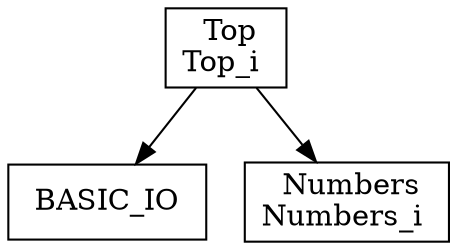 digraph {
BASIC_IO [ label=" BASIC_IO " shape= box ]
Numbers_i [ label=" Numbers\nNumbers_i " shape= box ]
Top_i [ label=" Top\nTop_i " shape= box ]

"Top_i" -> "Numbers_i" []
"Top_i" -> "BASIC_IO" []
}
